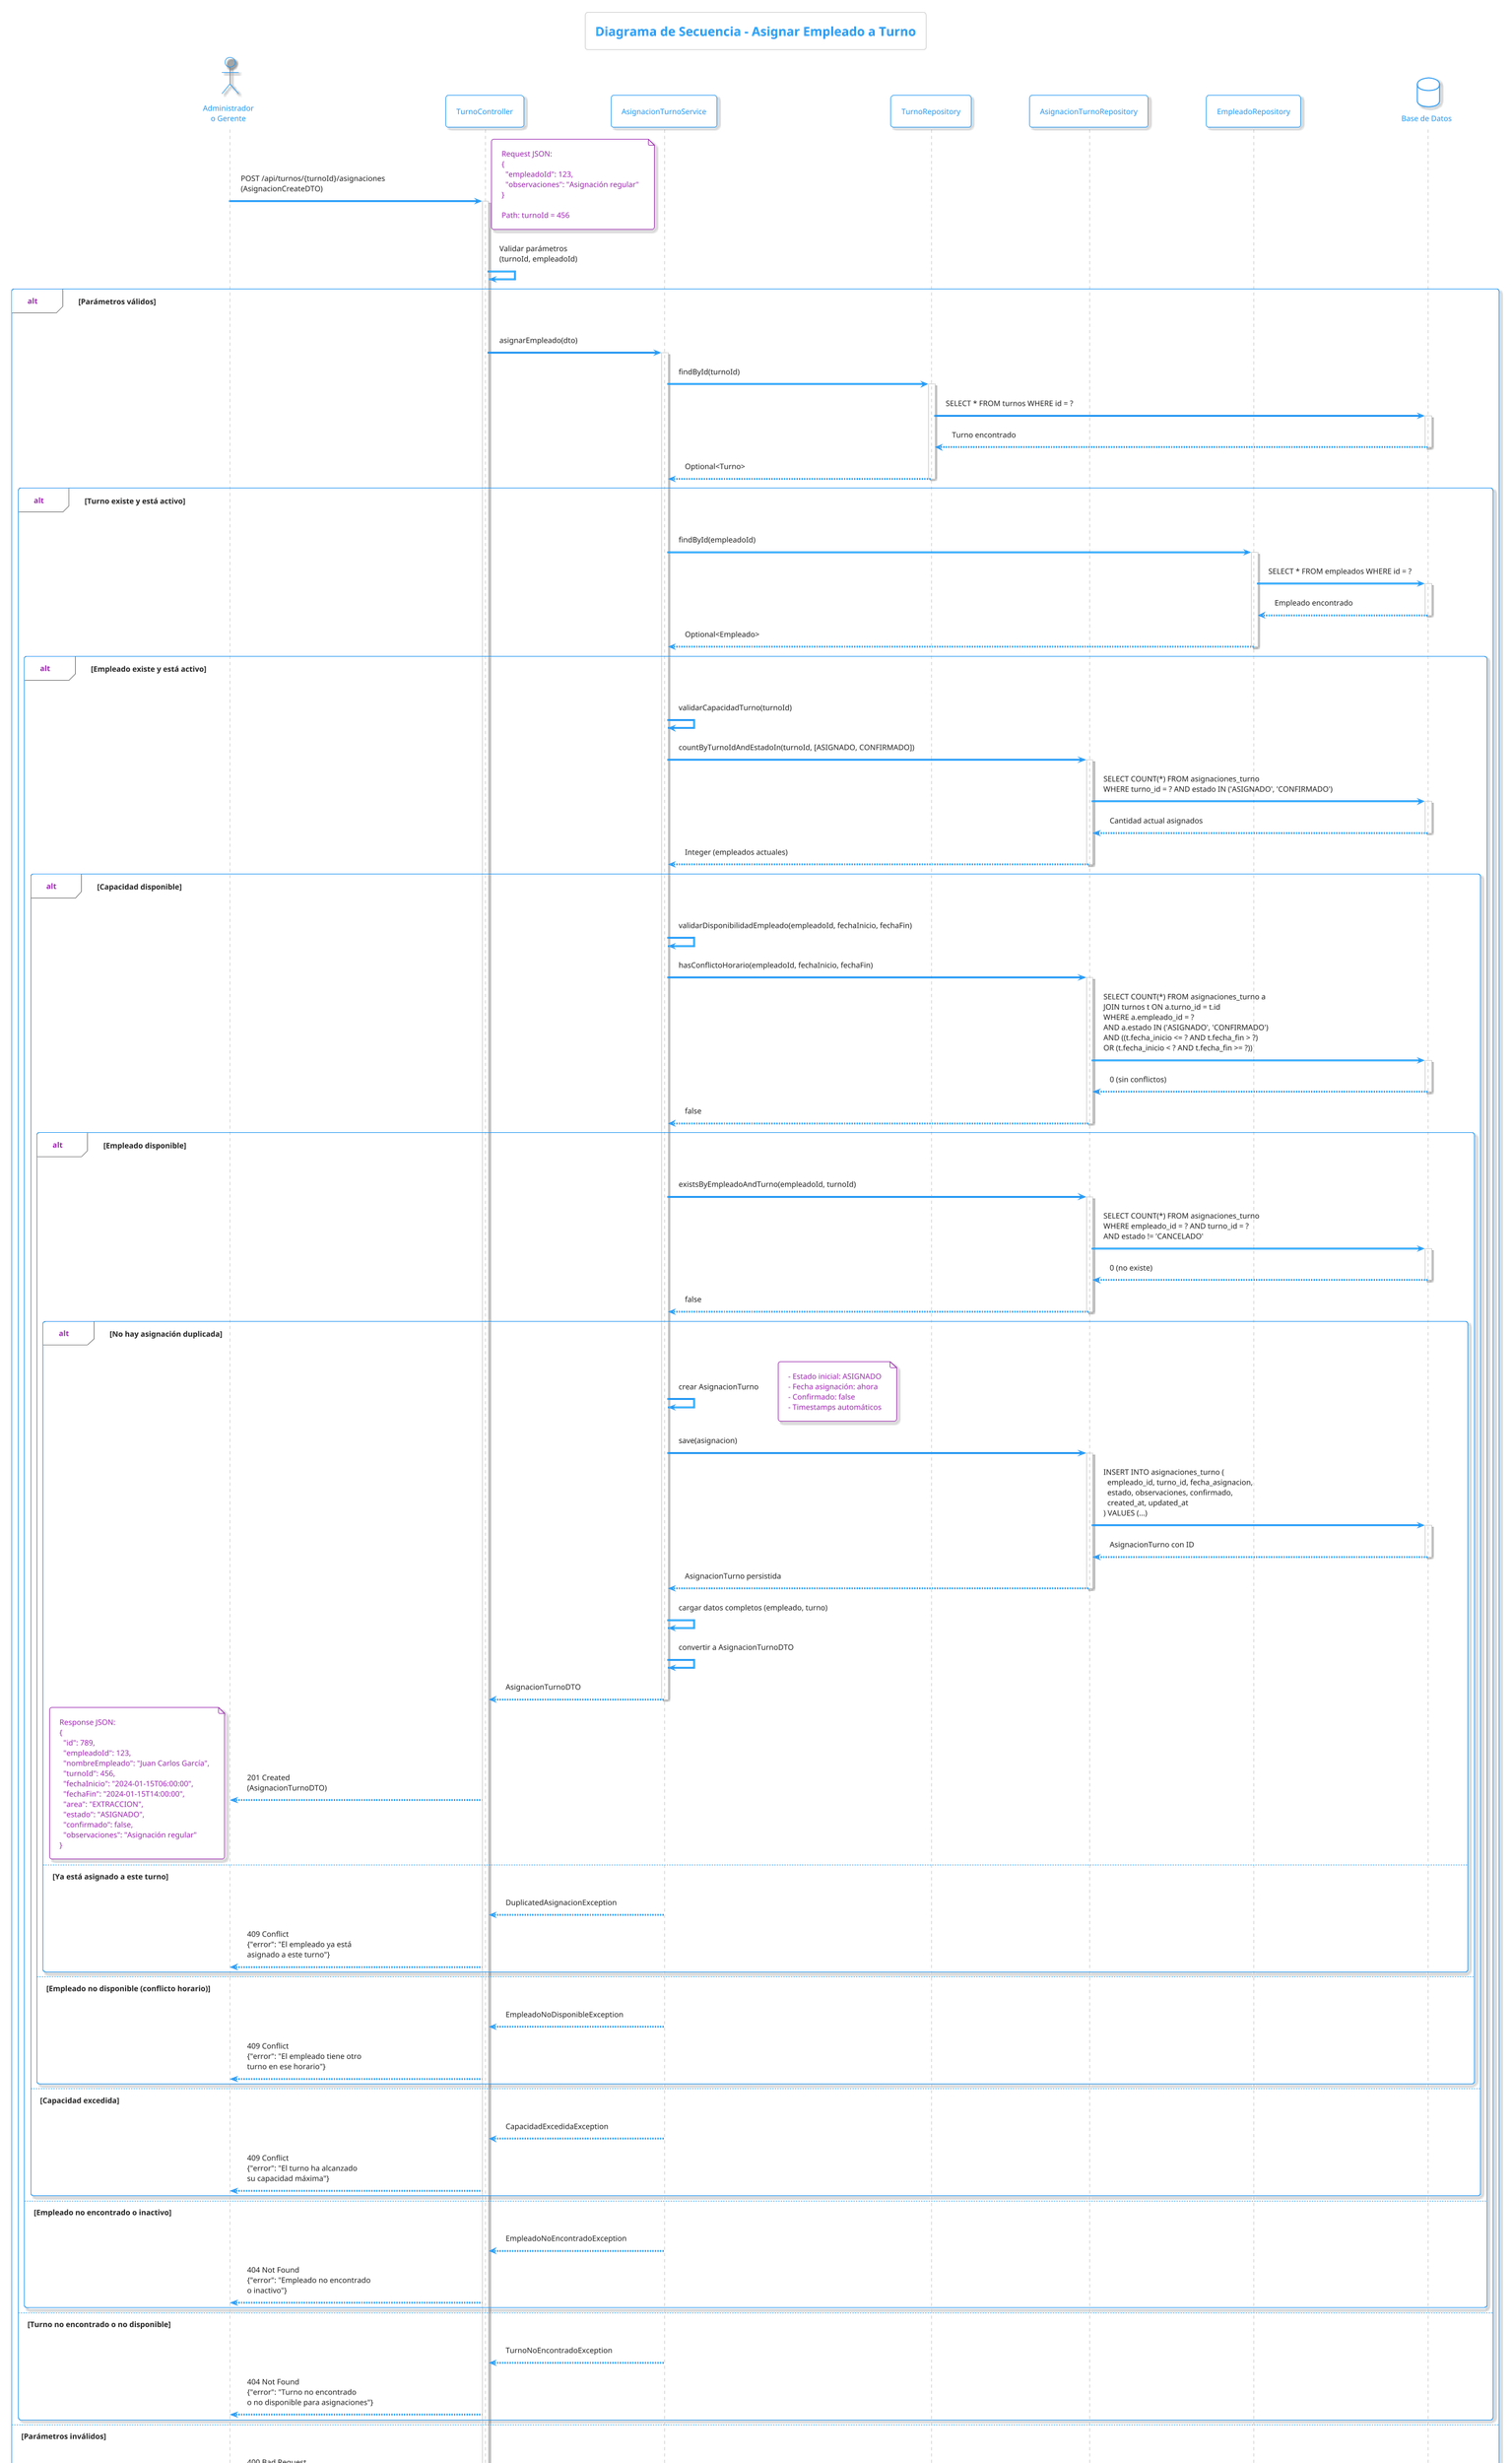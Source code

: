 @startuml sequence_asignar_empleado_turno
!theme materia-outline
title Diagrama de Secuencia - Asignar Empleado a Turno

' ===== PARTICIPANTES =====
actor "Administrador\no Gerente" as Admin
participant "TurnoController" as Controller
participant "AsignacionTurnoService" as AsignService
participant "TurnoRepository" as TurnoRepo
participant "AsignacionTurnoRepository" as AsignRepo
participant "EmpleadoRepository" as EmpleadoRepo
database "Base de Datos" as DB

' ===== FLUJO PRINCIPAL =====
Admin -> Controller : POST /api/turnos/{turnoId}/asignaciones\n(AsignacionCreateDTO)
note right : Request JSON:\n{\n  "empleadoId": 123,\n  "observaciones": "Asignación regular"\n}\n\nPath: turnoId = 456

activate Controller
Controller -> Controller : Validar parámetros\n(turnoId, empleadoId)

alt Parámetros válidos
    Controller -> AsignService : asignarEmpleado(dto)
    activate AsignService
    
    ' ===== VALIDAR EXISTENCIA DEL TURNO =====
    AsignService -> TurnoRepo : findById(turnoId)
    activate TurnoRepo
    TurnoRepo -> DB : SELECT * FROM turnos WHERE id = ?
    activate DB
    DB --> TurnoRepo : Turno encontrado
    deactivate DB
    TurnoRepo --> AsignService : Optional<Turno>
    deactivate TurnoRepo
    
    alt Turno existe y está activo
        ' ===== VALIDAR EXISTENCIA DEL EMPLEADO =====
        AsignService -> EmpleadoRepo : findById(empleadoId)
        activate EmpleadoRepo
        EmpleadoRepo -> DB : SELECT * FROM empleados WHERE id = ?
        activate DB
        DB --> EmpleadoRepo : Empleado encontrado
        deactivate DB
        EmpleadoRepo --> AsignService : Optional<Empleado>
        deactivate EmpleadoRepo
        
        alt Empleado existe y está activo
            ' ===== VALIDAR CAPACIDAD DEL TURNO =====
            AsignService -> AsignService : validarCapacidadTurno(turnoId)
            AsignService -> AsignRepo : countByTurnoIdAndEstadoIn(turnoId, [ASIGNADO, CONFIRMADO])
            activate AsignRepo
            AsignRepo -> DB : SELECT COUNT(*) FROM asignaciones_turno\nWHERE turno_id = ? AND estado IN ('ASIGNADO', 'CONFIRMADO')
            activate DB
            DB --> AsignRepo : Cantidad actual asignados
            deactivate DB
            AsignRepo --> AsignService : Integer (empleados actuales)
            deactivate AsignRepo
            
            alt Capacidad disponible
                ' ===== VALIDAR DISPONIBILIDAD DEL EMPLEADO =====
                AsignService -> AsignService : validarDisponibilidadEmpleado(empleadoId, fechaInicio, fechaFin)
                AsignService -> AsignRepo : hasConflictoHorario(empleadoId, fechaInicio, fechaFin)
                activate AsignRepo
                AsignRepo -> DB : SELECT COUNT(*) FROM asignaciones_turno a\nJOIN turnos t ON a.turno_id = t.id\nWHERE a.empleado_id = ?\nAND a.estado IN ('ASIGNADO', 'CONFIRMADO')\nAND ((t.fecha_inicio <= ? AND t.fecha_fin > ?)\nOR (t.fecha_inicio < ? AND t.fecha_fin >= ?))
                activate DB
                DB --> AsignRepo : 0 (sin conflictos)
                deactivate DB
                AsignRepo --> AsignService : false
                deactivate AsignRepo
                
                alt Empleado disponible
                    ' ===== VERIFICAR DUPLICADOS =====
                    AsignService -> AsignRepo : existsByEmpleadoAndTurno(empleadoId, turnoId)
                    activate AsignRepo
                    AsignRepo -> DB : SELECT COUNT(*) FROM asignaciones_turno\nWHERE empleado_id = ? AND turno_id = ?\nAND estado != 'CANCELADO'
                    activate DB
                    DB --> AsignRepo : 0 (no existe)
                    deactivate DB
                    AsignRepo --> AsignService : false
                    deactivate AsignRepo
                    
                    alt No hay asignación duplicada
                        ' ===== CREAR ASIGNACIÓN =====
                        AsignService -> AsignService : crear AsignacionTurno
                        note right : - Estado inicial: ASIGNADO\n- Fecha asignación: ahora\n- Confirmado: false\n- Timestamps automáticos
                        
                        ' ===== PERSISTIR =====
                        AsignService -> AsignRepo : save(asignacion)
                        activate AsignRepo
                        AsignRepo -> DB : INSERT INTO asignaciones_turno (\n  empleado_id, turno_id, fecha_asignacion,\n  estado, observaciones, confirmado,\n  created_at, updated_at\n) VALUES (...)
                        activate DB
                        DB --> AsignRepo : AsignacionTurno con ID
                        deactivate DB
                        AsignRepo --> AsignService : AsignacionTurno persistida
                        deactivate AsignRepo
                        
                        ' ===== OBTENER DATOS COMPLETOS PARA RESPUESTA =====
                        AsignService -> AsignService : cargar datos completos (empleado, turno)
                        
                        ' ===== RESPUESTA =====
                        AsignService -> AsignService : convertir a AsignacionTurnoDTO
                        AsignService --> Controller : AsignacionTurnoDTO
                        deactivate AsignService
                        
                        Controller --> Admin : 201 Created\n(AsignacionTurnoDTO)
                        note left : Response JSON:\n{\n  "id": 789,\n  "empleadoId": 123,\n  "nombreEmpleado": "Juan Carlos García",\n  "turnoId": 456,\n  "fechaInicio": "2024-01-15T06:00:00",\n  "fechaFin": "2024-01-15T14:00:00",\n  "area": "EXTRACCION",\n  "estado": "ASIGNADO",\n  "confirmado": false,\n  "observaciones": "Asignación regular"\n}
                    
                    else Ya está asignado a este turno
                        AsignService --> Controller : DuplicatedAsignacionException
                        deactivate AsignService
                        Controller --> Admin : 409 Conflict\n{"error": "El empleado ya está\nasignado a este turno"}
                    end
                
                else Empleado no disponible (conflicto horario)
                    AsignService --> Controller : EmpleadoNoDisponibleException
                    deactivate AsignService
                    Controller --> Admin : 409 Conflict\n{"error": "El empleado tiene otro\nturno en ese horario"}
                end
                
            else Capacidad excedida
                AsignService --> Controller : CapacidadExcedidaException
                deactivate AsignService
                Controller --> Admin : 409 Conflict\n{"error": "El turno ha alcanzado\nsu capacidad máxima"}
            end
            
        else Empleado no encontrado o inactivo
            AsignService --> Controller : EmpleadoNoEncontradoException
            deactivate AsignService
            Controller --> Admin : 404 Not Found\n{"error": "Empleado no encontrado\no inactivo"}
        end
        
    else Turno no encontrado o no disponible
        AsignService --> Controller : TurnoNoEncontradoException
        deactivate AsignService
        Controller --> Admin : 404 Not Found\n{"error": "Turno no encontrado\no no disponible para asignaciones"}
    end
    
else Parámetros inválidos
    Controller --> Admin : 400 Bad Request\n{"error": "IDs de turno o empleado inválidos"}
end

deactivate Controller

' ===== SEPARADOR =====
== Flujo Alternativo: Asignación Múltiple ==

Admin -> Controller : POST /api/turnos/{turnoId}/asignaciones/multiple\n(List<AsignacionCreateDTO>)
note right : Request JSON:\n{\n  "asignaciones": [\n    {"empleadoId": 123, "observaciones": "Regular"},\n    {"empleadoId": 124, "observaciones": "Reemplazo"},\n    {"empleadoId": 125, "observaciones": "Extra"}\n  ]\n}

activate Controller
Controller -> AsignService : asignarMultiplesEmpleados(turnoId, dtos)
activate AsignService

loop Para cada AsignacionCreateDTO
    AsignService -> AsignService : ejecutar validaciones individuales
    
    alt Validaciones exitosas
        AsignService -> AsignRepo : save(asignacion)
        AsignService -> AsignService : agregar a lista de éxitos
    else Error en validación
        AsignService -> AsignService : agregar a lista de errores
    end
end

AsignService --> Controller : AsignacionMultipleResultDTO\n(éxitos + errores)
deactivate AsignService

Controller --> Admin : 207 Multi-Status\n{\n  "exitosas": [...],\n  "errores": [{"empleadoId": 125, "error": "Capacidad excedida"}]\n}
deactivate Controller

' ===== SEPARADOR =====
== Flujo de Error: Base de Datos No Disponible ==

Admin -> Controller : POST /api/turnos/{turnoId}/asignaciones
activate Controller
Controller -> AsignService : asignarEmpleado(dto)
activate AsignService
AsignService -> TurnoRepo : findById(turnoId)
activate TurnoRepo
TurnoRepo -> DB : SELECT * FROM turnos WHERE id = ?
activate DB
DB --> TurnoRepo : Connection timeout
deactivate DB
TurnoRepo --> AsignService : DataAccessException
deactivate TurnoRepo
AsignService --> Controller : RuntimeException
deactivate AsignService
Controller --> Admin : 500 Internal Server Error\n{"error": "Error de conectividad con base de datos"}
deactivate Controller

@enduml
